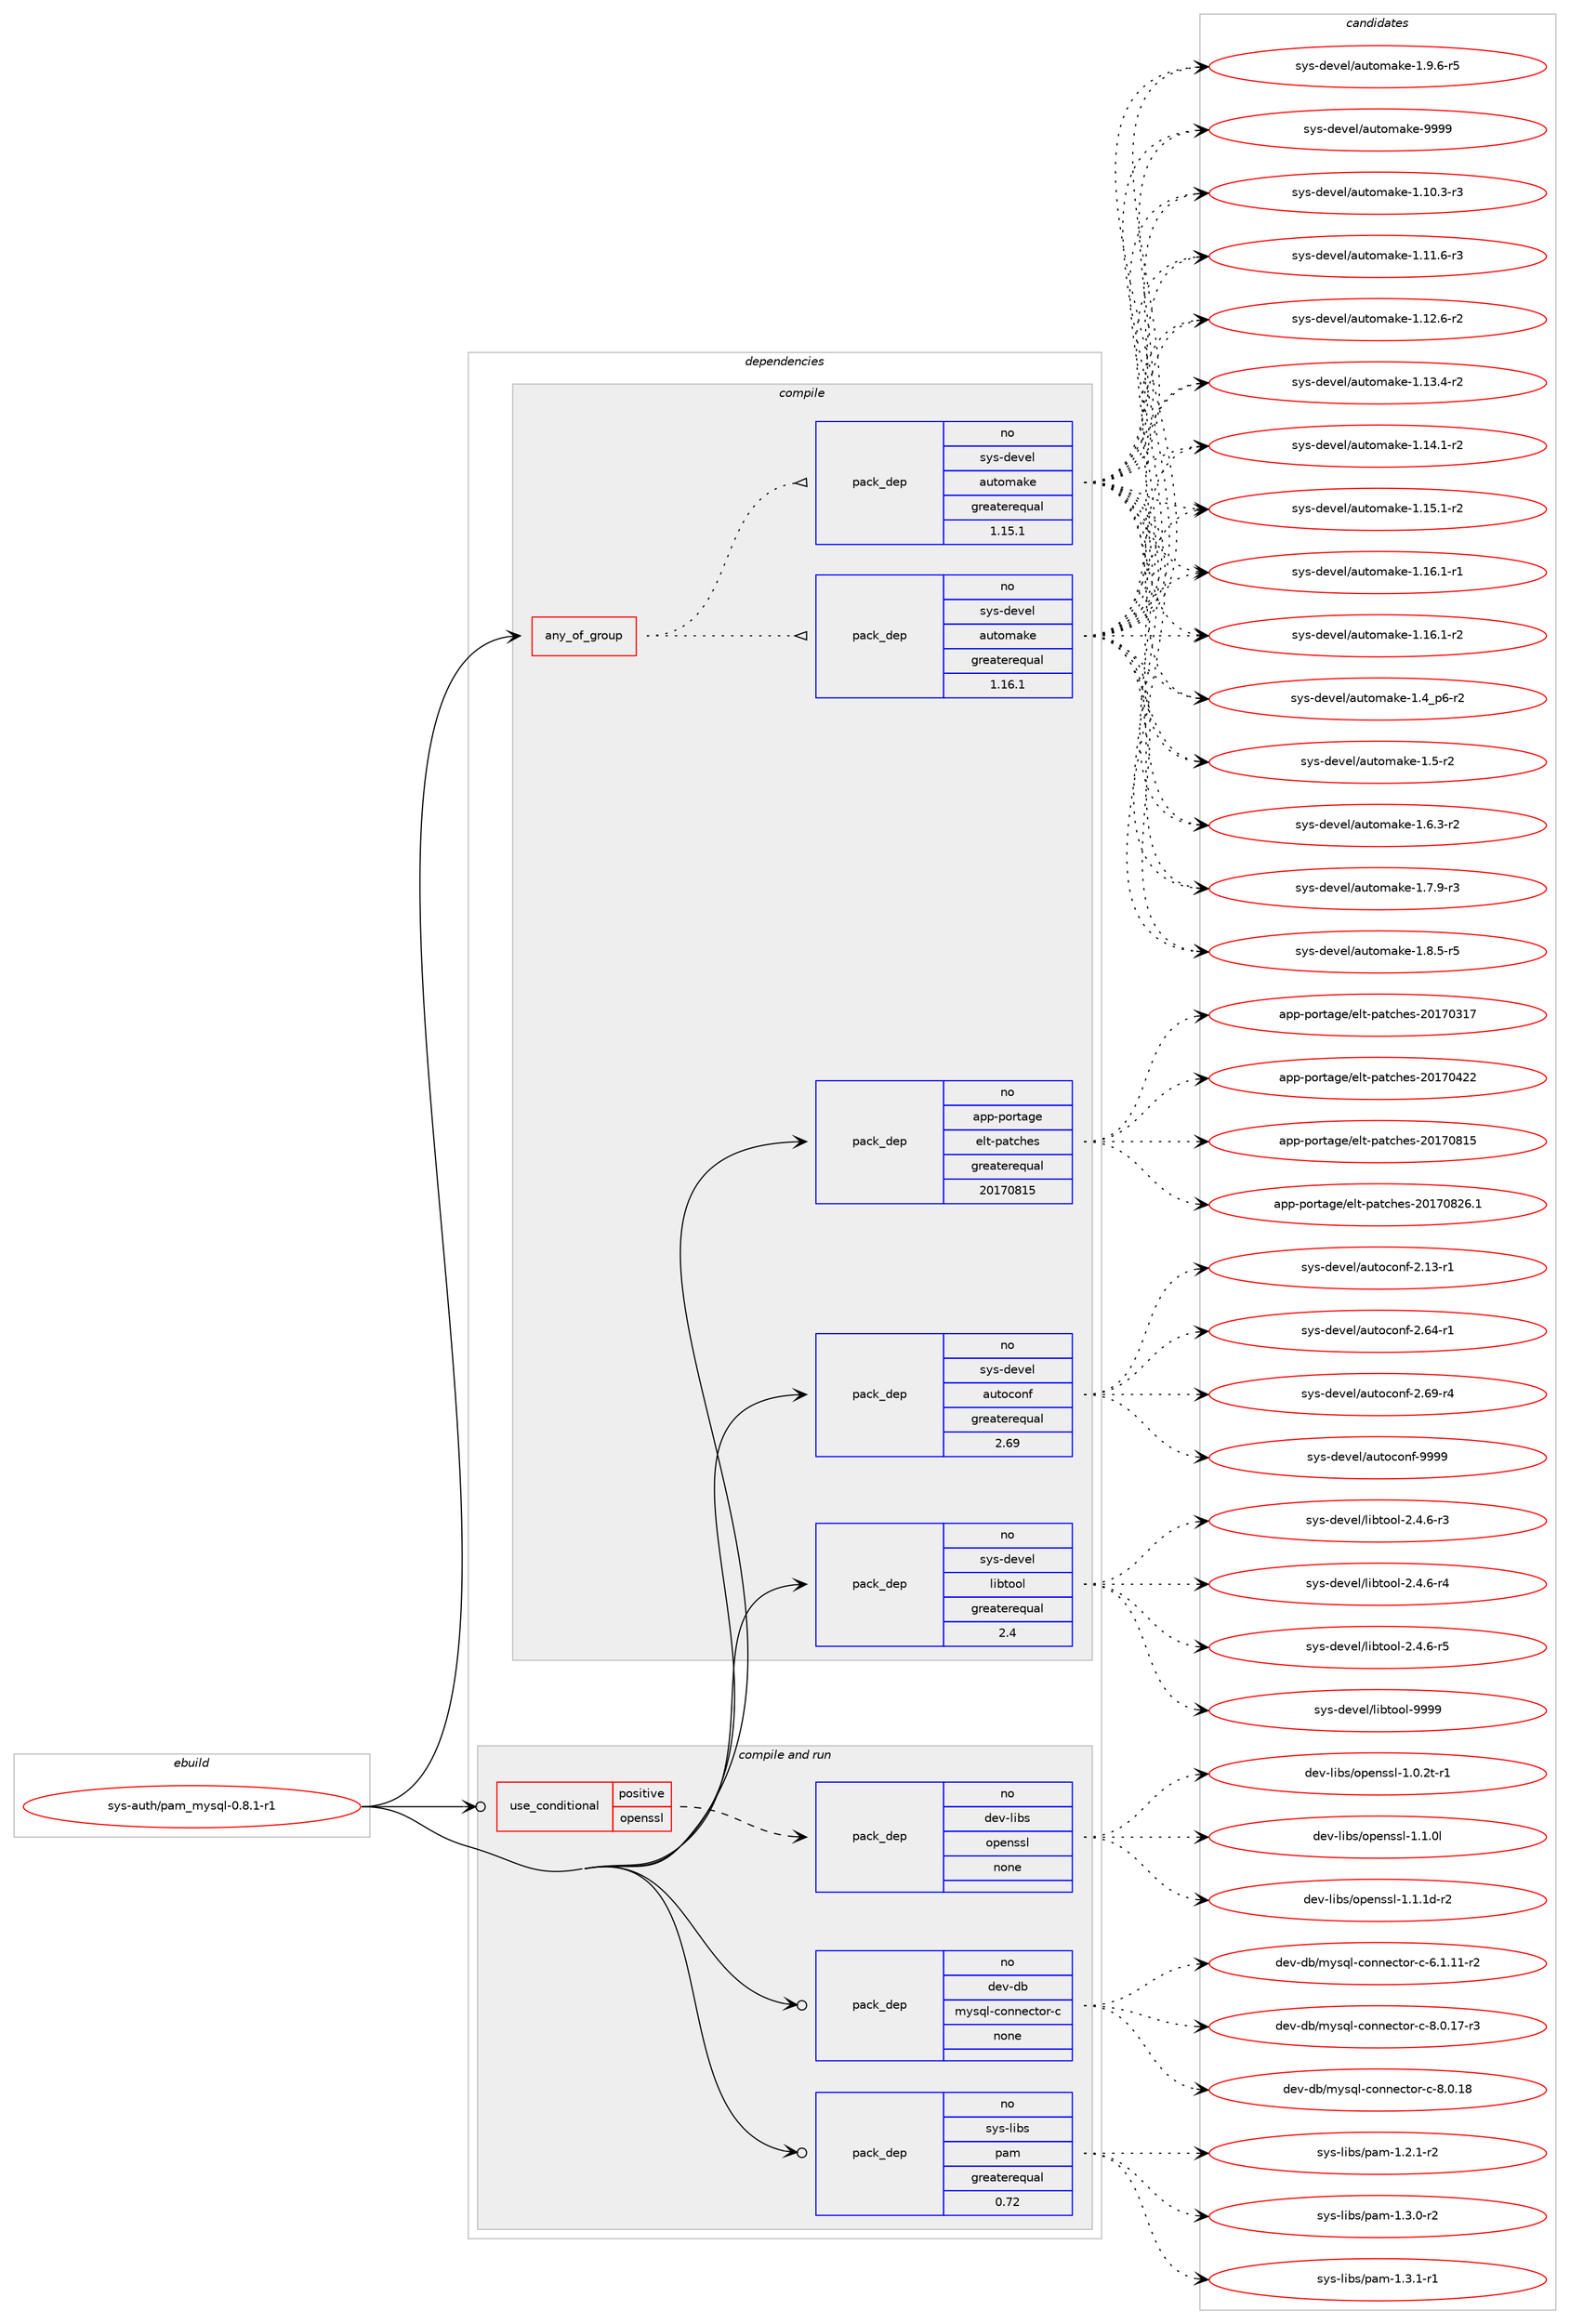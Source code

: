digraph prolog {

# *************
# Graph options
# *************

newrank=true;
concentrate=true;
compound=true;
graph [rankdir=LR,fontname=Helvetica,fontsize=10,ranksep=1.5];#, ranksep=2.5, nodesep=0.2];
edge  [arrowhead=vee];
node  [fontname=Helvetica,fontsize=10];

# **********
# The ebuild
# **********

subgraph cluster_leftcol {
color=gray;
rank=same;
label=<<i>ebuild</i>>;
id [label="sys-auth/pam_mysql-0.8.1-r1", color=red, width=4, href="../sys-auth/pam_mysql-0.8.1-r1.svg"];
}

# ****************
# The dependencies
# ****************

subgraph cluster_midcol {
color=gray;
label=<<i>dependencies</i>>;
subgraph cluster_compile {
fillcolor="#eeeeee";
style=filled;
label=<<i>compile</i>>;
subgraph any14903 {
dependency880278 [label=<<TABLE BORDER="0" CELLBORDER="1" CELLSPACING="0" CELLPADDING="4"><TR><TD CELLPADDING="10">any_of_group</TD></TR></TABLE>>, shape=none, color=red];subgraph pack652800 {
dependency880279 [label=<<TABLE BORDER="0" CELLBORDER="1" CELLSPACING="0" CELLPADDING="4" WIDTH="220"><TR><TD ROWSPAN="6" CELLPADDING="30">pack_dep</TD></TR><TR><TD WIDTH="110">no</TD></TR><TR><TD>sys-devel</TD></TR><TR><TD>automake</TD></TR><TR><TD>greaterequal</TD></TR><TR><TD>1.16.1</TD></TR></TABLE>>, shape=none, color=blue];
}
dependency880278:e -> dependency880279:w [weight=20,style="dotted",arrowhead="oinv"];
subgraph pack652801 {
dependency880280 [label=<<TABLE BORDER="0" CELLBORDER="1" CELLSPACING="0" CELLPADDING="4" WIDTH="220"><TR><TD ROWSPAN="6" CELLPADDING="30">pack_dep</TD></TR><TR><TD WIDTH="110">no</TD></TR><TR><TD>sys-devel</TD></TR><TR><TD>automake</TD></TR><TR><TD>greaterequal</TD></TR><TR><TD>1.15.1</TD></TR></TABLE>>, shape=none, color=blue];
}
dependency880278:e -> dependency880280:w [weight=20,style="dotted",arrowhead="oinv"];
}
id:e -> dependency880278:w [weight=20,style="solid",arrowhead="vee"];
subgraph pack652802 {
dependency880281 [label=<<TABLE BORDER="0" CELLBORDER="1" CELLSPACING="0" CELLPADDING="4" WIDTH="220"><TR><TD ROWSPAN="6" CELLPADDING="30">pack_dep</TD></TR><TR><TD WIDTH="110">no</TD></TR><TR><TD>app-portage</TD></TR><TR><TD>elt-patches</TD></TR><TR><TD>greaterequal</TD></TR><TR><TD>20170815</TD></TR></TABLE>>, shape=none, color=blue];
}
id:e -> dependency880281:w [weight=20,style="solid",arrowhead="vee"];
subgraph pack652803 {
dependency880282 [label=<<TABLE BORDER="0" CELLBORDER="1" CELLSPACING="0" CELLPADDING="4" WIDTH="220"><TR><TD ROWSPAN="6" CELLPADDING="30">pack_dep</TD></TR><TR><TD WIDTH="110">no</TD></TR><TR><TD>sys-devel</TD></TR><TR><TD>autoconf</TD></TR><TR><TD>greaterequal</TD></TR><TR><TD>2.69</TD></TR></TABLE>>, shape=none, color=blue];
}
id:e -> dependency880282:w [weight=20,style="solid",arrowhead="vee"];
subgraph pack652804 {
dependency880283 [label=<<TABLE BORDER="0" CELLBORDER="1" CELLSPACING="0" CELLPADDING="4" WIDTH="220"><TR><TD ROWSPAN="6" CELLPADDING="30">pack_dep</TD></TR><TR><TD WIDTH="110">no</TD></TR><TR><TD>sys-devel</TD></TR><TR><TD>libtool</TD></TR><TR><TD>greaterequal</TD></TR><TR><TD>2.4</TD></TR></TABLE>>, shape=none, color=blue];
}
id:e -> dependency880283:w [weight=20,style="solid",arrowhead="vee"];
}
subgraph cluster_compileandrun {
fillcolor="#eeeeee";
style=filled;
label=<<i>compile and run</i>>;
subgraph cond212052 {
dependency880284 [label=<<TABLE BORDER="0" CELLBORDER="1" CELLSPACING="0" CELLPADDING="4"><TR><TD ROWSPAN="3" CELLPADDING="10">use_conditional</TD></TR><TR><TD>positive</TD></TR><TR><TD>openssl</TD></TR></TABLE>>, shape=none, color=red];
subgraph pack652805 {
dependency880285 [label=<<TABLE BORDER="0" CELLBORDER="1" CELLSPACING="0" CELLPADDING="4" WIDTH="220"><TR><TD ROWSPAN="6" CELLPADDING="30">pack_dep</TD></TR><TR><TD WIDTH="110">no</TD></TR><TR><TD>dev-libs</TD></TR><TR><TD>openssl</TD></TR><TR><TD>none</TD></TR><TR><TD></TD></TR></TABLE>>, shape=none, color=blue];
}
dependency880284:e -> dependency880285:w [weight=20,style="dashed",arrowhead="vee"];
}
id:e -> dependency880284:w [weight=20,style="solid",arrowhead="odotvee"];
subgraph pack652806 {
dependency880286 [label=<<TABLE BORDER="0" CELLBORDER="1" CELLSPACING="0" CELLPADDING="4" WIDTH="220"><TR><TD ROWSPAN="6" CELLPADDING="30">pack_dep</TD></TR><TR><TD WIDTH="110">no</TD></TR><TR><TD>dev-db</TD></TR><TR><TD>mysql-connector-c</TD></TR><TR><TD>none</TD></TR><TR><TD></TD></TR></TABLE>>, shape=none, color=blue];
}
id:e -> dependency880286:w [weight=20,style="solid",arrowhead="odotvee"];
subgraph pack652807 {
dependency880287 [label=<<TABLE BORDER="0" CELLBORDER="1" CELLSPACING="0" CELLPADDING="4" WIDTH="220"><TR><TD ROWSPAN="6" CELLPADDING="30">pack_dep</TD></TR><TR><TD WIDTH="110">no</TD></TR><TR><TD>sys-libs</TD></TR><TR><TD>pam</TD></TR><TR><TD>greaterequal</TD></TR><TR><TD>0.72</TD></TR></TABLE>>, shape=none, color=blue];
}
id:e -> dependency880287:w [weight=20,style="solid",arrowhead="odotvee"];
}
subgraph cluster_run {
fillcolor="#eeeeee";
style=filled;
label=<<i>run</i>>;
}
}

# **************
# The candidates
# **************

subgraph cluster_choices {
rank=same;
color=gray;
label=<<i>candidates</i>>;

subgraph choice652800 {
color=black;
nodesep=1;
choice11512111545100101118101108479711711611110997107101454946494846514511451 [label="sys-devel/automake-1.10.3-r3", color=red, width=4,href="../sys-devel/automake-1.10.3-r3.svg"];
choice11512111545100101118101108479711711611110997107101454946494946544511451 [label="sys-devel/automake-1.11.6-r3", color=red, width=4,href="../sys-devel/automake-1.11.6-r3.svg"];
choice11512111545100101118101108479711711611110997107101454946495046544511450 [label="sys-devel/automake-1.12.6-r2", color=red, width=4,href="../sys-devel/automake-1.12.6-r2.svg"];
choice11512111545100101118101108479711711611110997107101454946495146524511450 [label="sys-devel/automake-1.13.4-r2", color=red, width=4,href="../sys-devel/automake-1.13.4-r2.svg"];
choice11512111545100101118101108479711711611110997107101454946495246494511450 [label="sys-devel/automake-1.14.1-r2", color=red, width=4,href="../sys-devel/automake-1.14.1-r2.svg"];
choice11512111545100101118101108479711711611110997107101454946495346494511450 [label="sys-devel/automake-1.15.1-r2", color=red, width=4,href="../sys-devel/automake-1.15.1-r2.svg"];
choice11512111545100101118101108479711711611110997107101454946495446494511449 [label="sys-devel/automake-1.16.1-r1", color=red, width=4,href="../sys-devel/automake-1.16.1-r1.svg"];
choice11512111545100101118101108479711711611110997107101454946495446494511450 [label="sys-devel/automake-1.16.1-r2", color=red, width=4,href="../sys-devel/automake-1.16.1-r2.svg"];
choice115121115451001011181011084797117116111109971071014549465295112544511450 [label="sys-devel/automake-1.4_p6-r2", color=red, width=4,href="../sys-devel/automake-1.4_p6-r2.svg"];
choice11512111545100101118101108479711711611110997107101454946534511450 [label="sys-devel/automake-1.5-r2", color=red, width=4,href="../sys-devel/automake-1.5-r2.svg"];
choice115121115451001011181011084797117116111109971071014549465446514511450 [label="sys-devel/automake-1.6.3-r2", color=red, width=4,href="../sys-devel/automake-1.6.3-r2.svg"];
choice115121115451001011181011084797117116111109971071014549465546574511451 [label="sys-devel/automake-1.7.9-r3", color=red, width=4,href="../sys-devel/automake-1.7.9-r3.svg"];
choice115121115451001011181011084797117116111109971071014549465646534511453 [label="sys-devel/automake-1.8.5-r5", color=red, width=4,href="../sys-devel/automake-1.8.5-r5.svg"];
choice115121115451001011181011084797117116111109971071014549465746544511453 [label="sys-devel/automake-1.9.6-r5", color=red, width=4,href="../sys-devel/automake-1.9.6-r5.svg"];
choice115121115451001011181011084797117116111109971071014557575757 [label="sys-devel/automake-9999", color=red, width=4,href="../sys-devel/automake-9999.svg"];
dependency880279:e -> choice11512111545100101118101108479711711611110997107101454946494846514511451:w [style=dotted,weight="100"];
dependency880279:e -> choice11512111545100101118101108479711711611110997107101454946494946544511451:w [style=dotted,weight="100"];
dependency880279:e -> choice11512111545100101118101108479711711611110997107101454946495046544511450:w [style=dotted,weight="100"];
dependency880279:e -> choice11512111545100101118101108479711711611110997107101454946495146524511450:w [style=dotted,weight="100"];
dependency880279:e -> choice11512111545100101118101108479711711611110997107101454946495246494511450:w [style=dotted,weight="100"];
dependency880279:e -> choice11512111545100101118101108479711711611110997107101454946495346494511450:w [style=dotted,weight="100"];
dependency880279:e -> choice11512111545100101118101108479711711611110997107101454946495446494511449:w [style=dotted,weight="100"];
dependency880279:e -> choice11512111545100101118101108479711711611110997107101454946495446494511450:w [style=dotted,weight="100"];
dependency880279:e -> choice115121115451001011181011084797117116111109971071014549465295112544511450:w [style=dotted,weight="100"];
dependency880279:e -> choice11512111545100101118101108479711711611110997107101454946534511450:w [style=dotted,weight="100"];
dependency880279:e -> choice115121115451001011181011084797117116111109971071014549465446514511450:w [style=dotted,weight="100"];
dependency880279:e -> choice115121115451001011181011084797117116111109971071014549465546574511451:w [style=dotted,weight="100"];
dependency880279:e -> choice115121115451001011181011084797117116111109971071014549465646534511453:w [style=dotted,weight="100"];
dependency880279:e -> choice115121115451001011181011084797117116111109971071014549465746544511453:w [style=dotted,weight="100"];
dependency880279:e -> choice115121115451001011181011084797117116111109971071014557575757:w [style=dotted,weight="100"];
}
subgraph choice652801 {
color=black;
nodesep=1;
choice11512111545100101118101108479711711611110997107101454946494846514511451 [label="sys-devel/automake-1.10.3-r3", color=red, width=4,href="../sys-devel/automake-1.10.3-r3.svg"];
choice11512111545100101118101108479711711611110997107101454946494946544511451 [label="sys-devel/automake-1.11.6-r3", color=red, width=4,href="../sys-devel/automake-1.11.6-r3.svg"];
choice11512111545100101118101108479711711611110997107101454946495046544511450 [label="sys-devel/automake-1.12.6-r2", color=red, width=4,href="../sys-devel/automake-1.12.6-r2.svg"];
choice11512111545100101118101108479711711611110997107101454946495146524511450 [label="sys-devel/automake-1.13.4-r2", color=red, width=4,href="../sys-devel/automake-1.13.4-r2.svg"];
choice11512111545100101118101108479711711611110997107101454946495246494511450 [label="sys-devel/automake-1.14.1-r2", color=red, width=4,href="../sys-devel/automake-1.14.1-r2.svg"];
choice11512111545100101118101108479711711611110997107101454946495346494511450 [label="sys-devel/automake-1.15.1-r2", color=red, width=4,href="../sys-devel/automake-1.15.1-r2.svg"];
choice11512111545100101118101108479711711611110997107101454946495446494511449 [label="sys-devel/automake-1.16.1-r1", color=red, width=4,href="../sys-devel/automake-1.16.1-r1.svg"];
choice11512111545100101118101108479711711611110997107101454946495446494511450 [label="sys-devel/automake-1.16.1-r2", color=red, width=4,href="../sys-devel/automake-1.16.1-r2.svg"];
choice115121115451001011181011084797117116111109971071014549465295112544511450 [label="sys-devel/automake-1.4_p6-r2", color=red, width=4,href="../sys-devel/automake-1.4_p6-r2.svg"];
choice11512111545100101118101108479711711611110997107101454946534511450 [label="sys-devel/automake-1.5-r2", color=red, width=4,href="../sys-devel/automake-1.5-r2.svg"];
choice115121115451001011181011084797117116111109971071014549465446514511450 [label="sys-devel/automake-1.6.3-r2", color=red, width=4,href="../sys-devel/automake-1.6.3-r2.svg"];
choice115121115451001011181011084797117116111109971071014549465546574511451 [label="sys-devel/automake-1.7.9-r3", color=red, width=4,href="../sys-devel/automake-1.7.9-r3.svg"];
choice115121115451001011181011084797117116111109971071014549465646534511453 [label="sys-devel/automake-1.8.5-r5", color=red, width=4,href="../sys-devel/automake-1.8.5-r5.svg"];
choice115121115451001011181011084797117116111109971071014549465746544511453 [label="sys-devel/automake-1.9.6-r5", color=red, width=4,href="../sys-devel/automake-1.9.6-r5.svg"];
choice115121115451001011181011084797117116111109971071014557575757 [label="sys-devel/automake-9999", color=red, width=4,href="../sys-devel/automake-9999.svg"];
dependency880280:e -> choice11512111545100101118101108479711711611110997107101454946494846514511451:w [style=dotted,weight="100"];
dependency880280:e -> choice11512111545100101118101108479711711611110997107101454946494946544511451:w [style=dotted,weight="100"];
dependency880280:e -> choice11512111545100101118101108479711711611110997107101454946495046544511450:w [style=dotted,weight="100"];
dependency880280:e -> choice11512111545100101118101108479711711611110997107101454946495146524511450:w [style=dotted,weight="100"];
dependency880280:e -> choice11512111545100101118101108479711711611110997107101454946495246494511450:w [style=dotted,weight="100"];
dependency880280:e -> choice11512111545100101118101108479711711611110997107101454946495346494511450:w [style=dotted,weight="100"];
dependency880280:e -> choice11512111545100101118101108479711711611110997107101454946495446494511449:w [style=dotted,weight="100"];
dependency880280:e -> choice11512111545100101118101108479711711611110997107101454946495446494511450:w [style=dotted,weight="100"];
dependency880280:e -> choice115121115451001011181011084797117116111109971071014549465295112544511450:w [style=dotted,weight="100"];
dependency880280:e -> choice11512111545100101118101108479711711611110997107101454946534511450:w [style=dotted,weight="100"];
dependency880280:e -> choice115121115451001011181011084797117116111109971071014549465446514511450:w [style=dotted,weight="100"];
dependency880280:e -> choice115121115451001011181011084797117116111109971071014549465546574511451:w [style=dotted,weight="100"];
dependency880280:e -> choice115121115451001011181011084797117116111109971071014549465646534511453:w [style=dotted,weight="100"];
dependency880280:e -> choice115121115451001011181011084797117116111109971071014549465746544511453:w [style=dotted,weight="100"];
dependency880280:e -> choice115121115451001011181011084797117116111109971071014557575757:w [style=dotted,weight="100"];
}
subgraph choice652802 {
color=black;
nodesep=1;
choice97112112451121111141169710310147101108116451129711699104101115455048495548514955 [label="app-portage/elt-patches-20170317", color=red, width=4,href="../app-portage/elt-patches-20170317.svg"];
choice97112112451121111141169710310147101108116451129711699104101115455048495548525050 [label="app-portage/elt-patches-20170422", color=red, width=4,href="../app-portage/elt-patches-20170422.svg"];
choice97112112451121111141169710310147101108116451129711699104101115455048495548564953 [label="app-portage/elt-patches-20170815", color=red, width=4,href="../app-portage/elt-patches-20170815.svg"];
choice971121124511211111411697103101471011081164511297116991041011154550484955485650544649 [label="app-portage/elt-patches-20170826.1", color=red, width=4,href="../app-portage/elt-patches-20170826.1.svg"];
dependency880281:e -> choice97112112451121111141169710310147101108116451129711699104101115455048495548514955:w [style=dotted,weight="100"];
dependency880281:e -> choice97112112451121111141169710310147101108116451129711699104101115455048495548525050:w [style=dotted,weight="100"];
dependency880281:e -> choice97112112451121111141169710310147101108116451129711699104101115455048495548564953:w [style=dotted,weight="100"];
dependency880281:e -> choice971121124511211111411697103101471011081164511297116991041011154550484955485650544649:w [style=dotted,weight="100"];
}
subgraph choice652803 {
color=black;
nodesep=1;
choice1151211154510010111810110847971171161119911111010245504649514511449 [label="sys-devel/autoconf-2.13-r1", color=red, width=4,href="../sys-devel/autoconf-2.13-r1.svg"];
choice1151211154510010111810110847971171161119911111010245504654524511449 [label="sys-devel/autoconf-2.64-r1", color=red, width=4,href="../sys-devel/autoconf-2.64-r1.svg"];
choice1151211154510010111810110847971171161119911111010245504654574511452 [label="sys-devel/autoconf-2.69-r4", color=red, width=4,href="../sys-devel/autoconf-2.69-r4.svg"];
choice115121115451001011181011084797117116111991111101024557575757 [label="sys-devel/autoconf-9999", color=red, width=4,href="../sys-devel/autoconf-9999.svg"];
dependency880282:e -> choice1151211154510010111810110847971171161119911111010245504649514511449:w [style=dotted,weight="100"];
dependency880282:e -> choice1151211154510010111810110847971171161119911111010245504654524511449:w [style=dotted,weight="100"];
dependency880282:e -> choice1151211154510010111810110847971171161119911111010245504654574511452:w [style=dotted,weight="100"];
dependency880282:e -> choice115121115451001011181011084797117116111991111101024557575757:w [style=dotted,weight="100"];
}
subgraph choice652804 {
color=black;
nodesep=1;
choice1151211154510010111810110847108105981161111111084550465246544511451 [label="sys-devel/libtool-2.4.6-r3", color=red, width=4,href="../sys-devel/libtool-2.4.6-r3.svg"];
choice1151211154510010111810110847108105981161111111084550465246544511452 [label="sys-devel/libtool-2.4.6-r4", color=red, width=4,href="../sys-devel/libtool-2.4.6-r4.svg"];
choice1151211154510010111810110847108105981161111111084550465246544511453 [label="sys-devel/libtool-2.4.6-r5", color=red, width=4,href="../sys-devel/libtool-2.4.6-r5.svg"];
choice1151211154510010111810110847108105981161111111084557575757 [label="sys-devel/libtool-9999", color=red, width=4,href="../sys-devel/libtool-9999.svg"];
dependency880283:e -> choice1151211154510010111810110847108105981161111111084550465246544511451:w [style=dotted,weight="100"];
dependency880283:e -> choice1151211154510010111810110847108105981161111111084550465246544511452:w [style=dotted,weight="100"];
dependency880283:e -> choice1151211154510010111810110847108105981161111111084550465246544511453:w [style=dotted,weight="100"];
dependency880283:e -> choice1151211154510010111810110847108105981161111111084557575757:w [style=dotted,weight="100"];
}
subgraph choice652805 {
color=black;
nodesep=1;
choice1001011184510810598115471111121011101151151084549464846501164511449 [label="dev-libs/openssl-1.0.2t-r1", color=red, width=4,href="../dev-libs/openssl-1.0.2t-r1.svg"];
choice100101118451081059811547111112101110115115108454946494648108 [label="dev-libs/openssl-1.1.0l", color=red, width=4,href="../dev-libs/openssl-1.1.0l.svg"];
choice1001011184510810598115471111121011101151151084549464946491004511450 [label="dev-libs/openssl-1.1.1d-r2", color=red, width=4,href="../dev-libs/openssl-1.1.1d-r2.svg"];
dependency880285:e -> choice1001011184510810598115471111121011101151151084549464846501164511449:w [style=dotted,weight="100"];
dependency880285:e -> choice100101118451081059811547111112101110115115108454946494648108:w [style=dotted,weight="100"];
dependency880285:e -> choice1001011184510810598115471111121011101151151084549464946491004511450:w [style=dotted,weight="100"];
}
subgraph choice652806 {
color=black;
nodesep=1;
choice1001011184510098471091211151131084599111110110101991161111144599455446494649494511450 [label="dev-db/mysql-connector-c-6.1.11-r2", color=red, width=4,href="../dev-db/mysql-connector-c-6.1.11-r2.svg"];
choice1001011184510098471091211151131084599111110110101991161111144599455646484649554511451 [label="dev-db/mysql-connector-c-8.0.17-r3", color=red, width=4,href="../dev-db/mysql-connector-c-8.0.17-r3.svg"];
choice100101118451009847109121115113108459911111011010199116111114459945564648464956 [label="dev-db/mysql-connector-c-8.0.18", color=red, width=4,href="../dev-db/mysql-connector-c-8.0.18.svg"];
dependency880286:e -> choice1001011184510098471091211151131084599111110110101991161111144599455446494649494511450:w [style=dotted,weight="100"];
dependency880286:e -> choice1001011184510098471091211151131084599111110110101991161111144599455646484649554511451:w [style=dotted,weight="100"];
dependency880286:e -> choice100101118451009847109121115113108459911111011010199116111114459945564648464956:w [style=dotted,weight="100"];
}
subgraph choice652807 {
color=black;
nodesep=1;
choice115121115451081059811547112971094549465046494511450 [label="sys-libs/pam-1.2.1-r2", color=red, width=4,href="../sys-libs/pam-1.2.1-r2.svg"];
choice115121115451081059811547112971094549465146484511450 [label="sys-libs/pam-1.3.0-r2", color=red, width=4,href="../sys-libs/pam-1.3.0-r2.svg"];
choice115121115451081059811547112971094549465146494511449 [label="sys-libs/pam-1.3.1-r1", color=red, width=4,href="../sys-libs/pam-1.3.1-r1.svg"];
dependency880287:e -> choice115121115451081059811547112971094549465046494511450:w [style=dotted,weight="100"];
dependency880287:e -> choice115121115451081059811547112971094549465146484511450:w [style=dotted,weight="100"];
dependency880287:e -> choice115121115451081059811547112971094549465146494511449:w [style=dotted,weight="100"];
}
}

}

